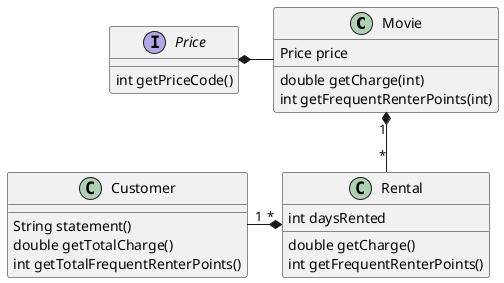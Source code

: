 @startuml

Movie "1" *-- "*" Rental
Customer "1" -* "*" Rental
Price *- Movie

interface Price {
    int getPriceCode()
}

class Movie {
    Price price
    double getCharge(int)
    int getFrequentRenterPoints(int)
}

class Rental {
    int daysRented
    double getCharge()
    int getFrequentRenterPoints()
}

class Customer {
    String statement()
    double getTotalCharge()
    int getTotalFrequentRenterPoints()
}

@enduml